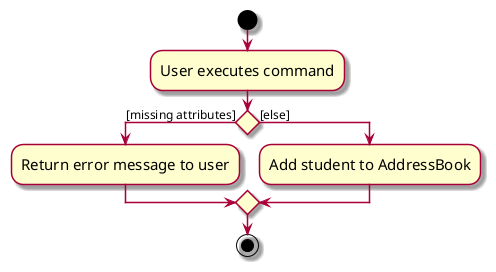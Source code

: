 @startuml
skin rose
skinparam ActivityFontSize 15
skinparam ArrowFontSize 12
start
:User executes command;
if () then ([missing attributes])
    :Return error message to user;
else ([else])
    :Add student to AddressBook;
endif
stop
@enduml